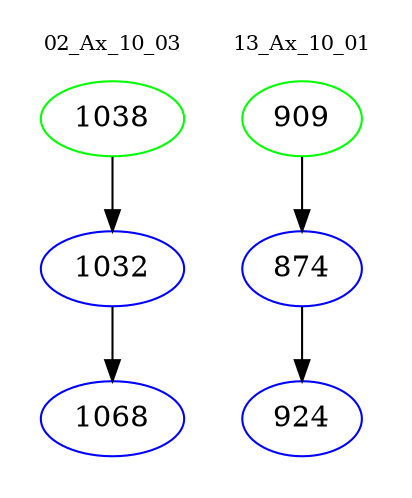 digraph{
subgraph cluster_0 {
color = white
label = "02_Ax_10_03";
fontsize=10;
T0_1038 [label="1038", color="green"]
T0_1038 -> T0_1032 [color="black"]
T0_1032 [label="1032", color="blue"]
T0_1032 -> T0_1068 [color="black"]
T0_1068 [label="1068", color="blue"]
}
subgraph cluster_1 {
color = white
label = "13_Ax_10_01";
fontsize=10;
T1_909 [label="909", color="green"]
T1_909 -> T1_874 [color="black"]
T1_874 [label="874", color="blue"]
T1_874 -> T1_924 [color="black"]
T1_924 [label="924", color="blue"]
}
}
